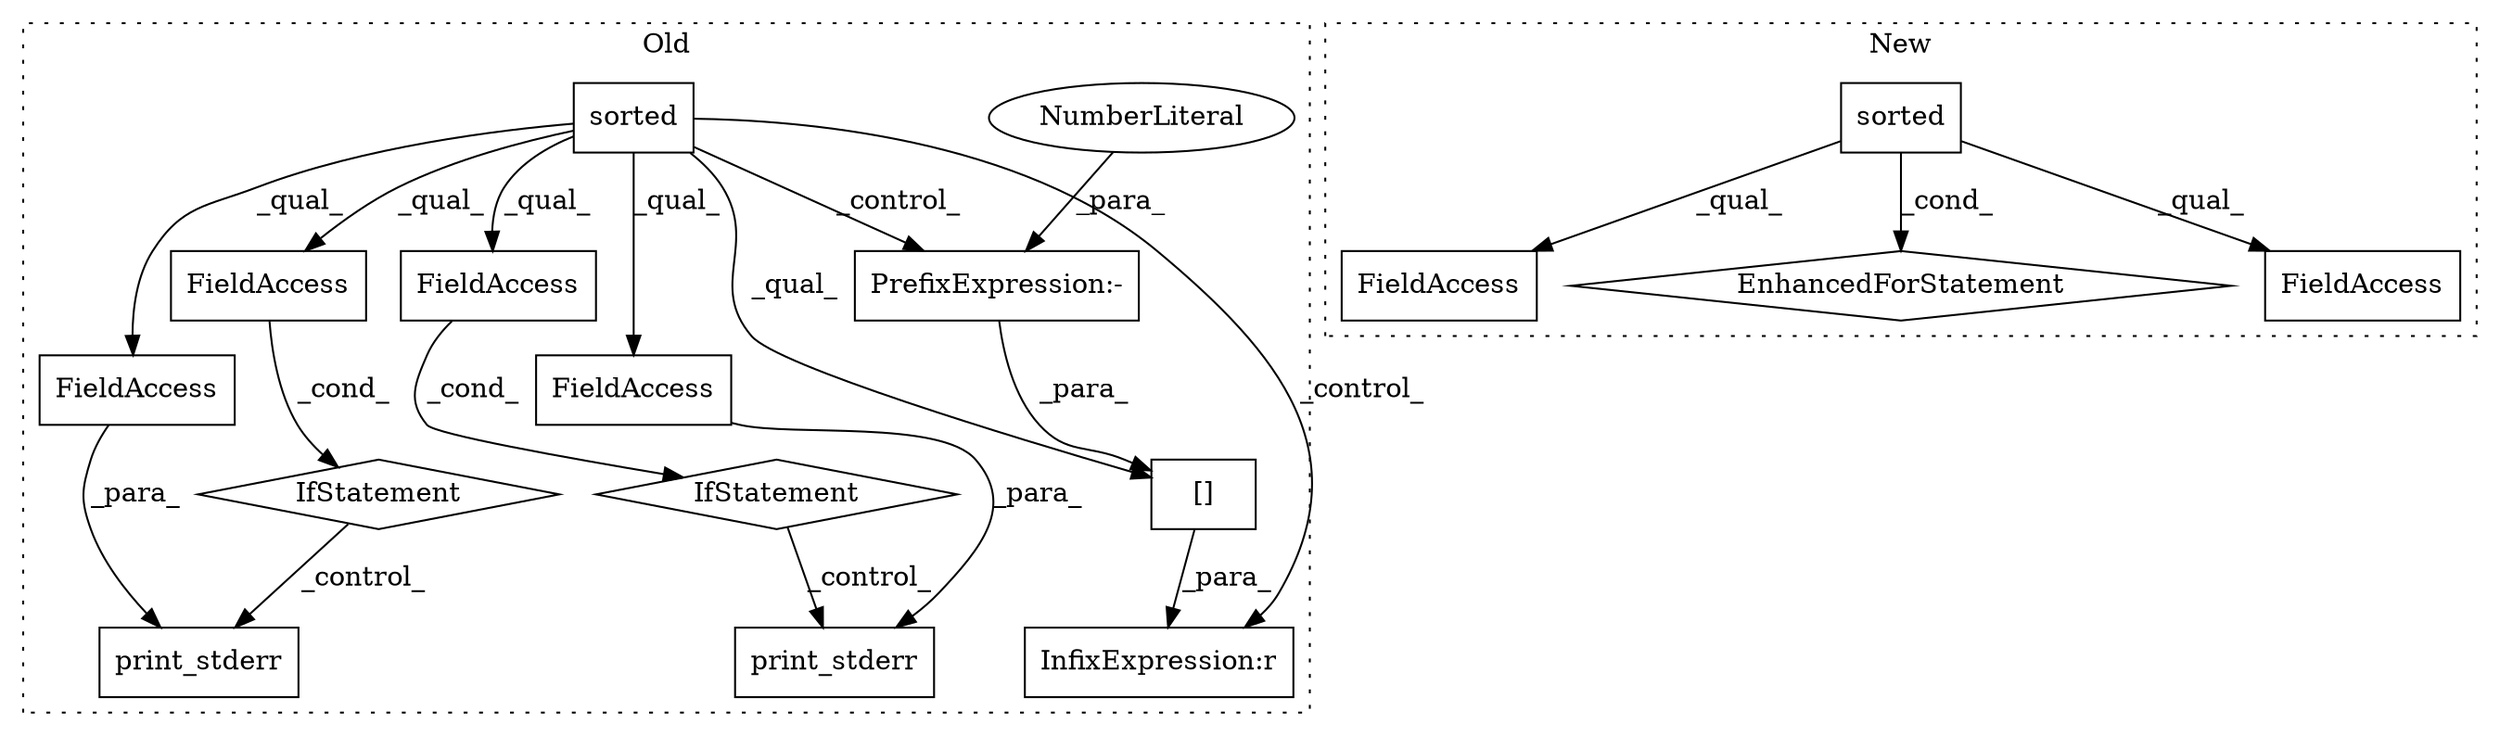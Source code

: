 digraph G {
subgraph cluster0 {
1 [label="print_stderr" a="32" s="6472,6498" l="13,1" shape="box"];
4 [label="FieldAccess" a="22" s="6439" l="13" shape="box"];
6 [label="FieldAccess" a="22" s="6485" l="13" shape="box"];
7 [label="IfStatement" a="25" s="6435,6452" l="4,2" shape="diamond"];
8 [label="sorted" a="32" s="6169,6222" l="7,1" shape="box"];
10 [label="FieldAccess" a="22" s="6405" l="13" shape="box"];
11 [label="FieldAccess" a="22" s="6359" l="13" shape="box"];
12 [label="IfStatement" a="25" s="6355,6372" l="4,2" shape="diamond"];
13 [label="PrefixExpression:-" a="38" s="6544" l="1" shape="box"];
14 [label="NumberLiteral" a="34" s="6545" l="1" shape="ellipse"];
15 [label="[]" a="2" s="6529,6546" l="15,1" shape="box"];
16 [label="print_stderr" a="32" s="6392,6418" l="13,1" shape="box"];
17 [label="InfixExpression:r" a="27" s="6525" l="4" shape="box"];
label = "Old";
style="dotted";
}
subgraph cluster1 {
2 [label="sorted" a="32" s="7371,7406" l="7,1" shape="box"];
3 [label="FieldAccess" a="22" s="7655" l="14" shape="box"];
5 [label="FieldAccess" a="22" s="7436" l="17" shape="box"];
9 [label="EnhancedForStatement" a="70" s="7283,7407" l="74,2" shape="diamond"];
label = "New";
style="dotted";
}
2 -> 3 [label="_qual_"];
2 -> 9 [label="_cond_"];
2 -> 5 [label="_qual_"];
4 -> 7 [label="_cond_"];
6 -> 1 [label="_para_"];
7 -> 1 [label="_control_"];
8 -> 6 [label="_qual_"];
8 -> 13 [label="_control_"];
8 -> 11 [label="_qual_"];
8 -> 17 [label="_control_"];
8 -> 10 [label="_qual_"];
8 -> 15 [label="_qual_"];
8 -> 4 [label="_qual_"];
10 -> 16 [label="_para_"];
11 -> 12 [label="_cond_"];
12 -> 16 [label="_control_"];
13 -> 15 [label="_para_"];
14 -> 13 [label="_para_"];
15 -> 17 [label="_para_"];
}